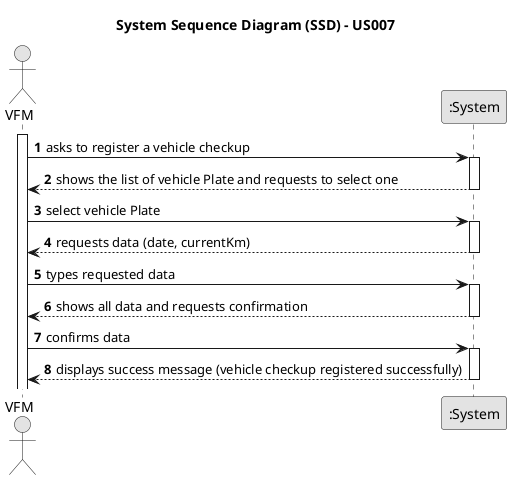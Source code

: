 @startuml
skinparam monochrome true
skinparam packageStyle rectangle
skinparam shadowing false

title System Sequence Diagram (SSD) - US007

autonumber

actor "VFM" as VFM
participant ":System" as System

activate VFM

    VFM -> System : asks to register a vehicle checkup
        activate System

    System --> VFM : shows the list of vehicle Plate and requests to select one
        deactivate System
    VFM -> System : select vehicle Plate
    activate System

    System --> VFM : requests data (date, currentKm)
    deactivate System

    VFM -> System : types requested data
    activate System

        System --> VFM : shows all data and requests confirmation
    deactivate System

    VFM -> System : confirms data
    activate System

        System --> VFM : displays success message (vehicle checkup registered successfully)
    deactivate System

@enduml